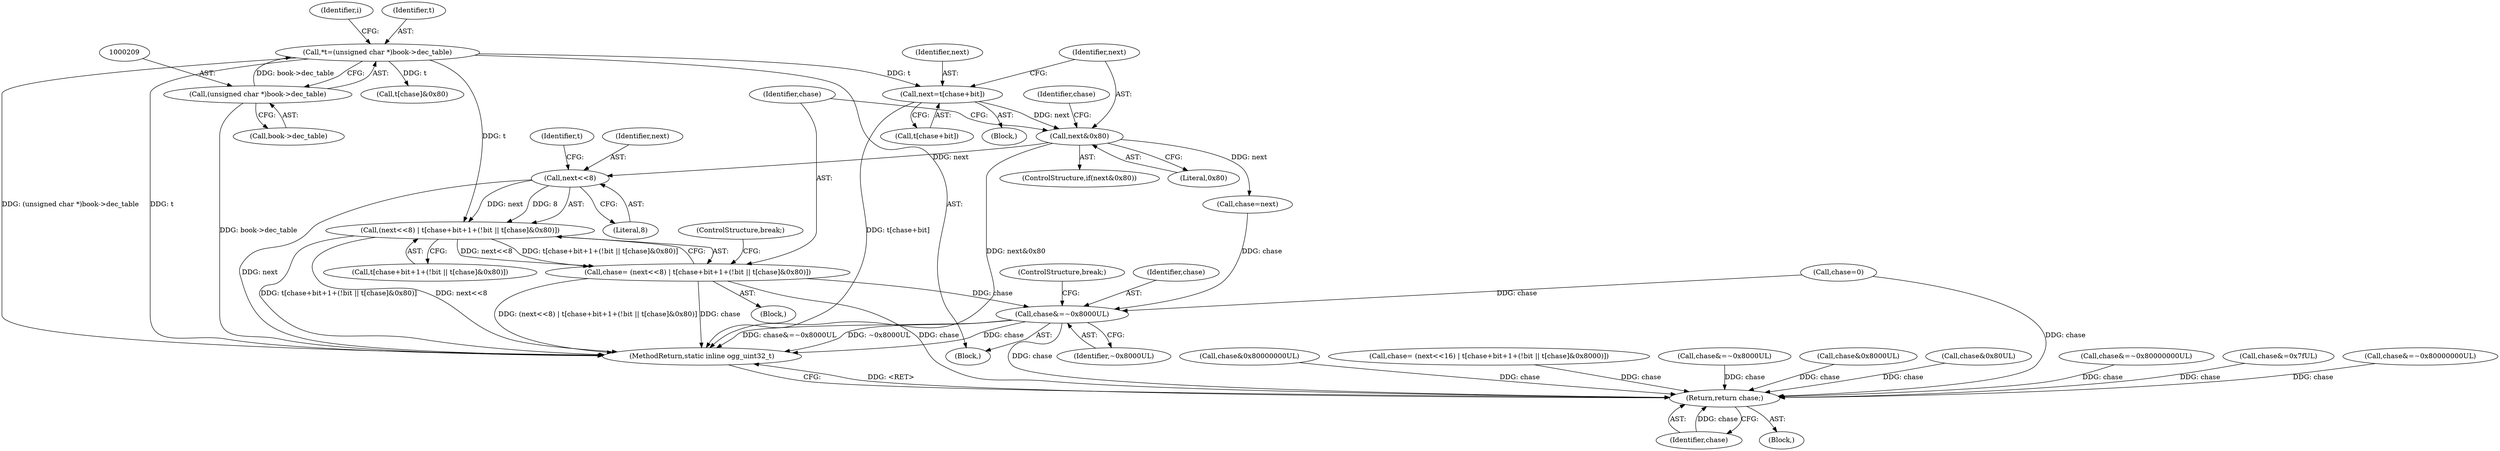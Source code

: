digraph "0_Android_eeb4e45d5683f88488c083ecf142dc89bc3f0b47_2@array" {
"1000246" [label="(Call,(next<<8) | t[chase+bit+1+(!bit || t[chase]&0x80)])"];
"1000247" [label="(Call,next<<8)"];
"1000240" [label="(Call,next&0x80)"];
"1000232" [label="(Call,next=t[chase+bit])"];
"1000206" [label="(Call,*t=(unsigned char *)book->dec_table)"];
"1000208" [label="(Call,(unsigned char *)book->dec_table)"];
"1000244" [label="(Call,chase= (next<<8) | t[chase+bit+1+(!bit || t[chase]&0x80)])"];
"1000270" [label="(Call,chase&=~0x8000UL)"];
"1000431" [label="(Return,return chase;)"];
"1000242" [label="(Literal,0x80)"];
"1000250" [label="(Call,t[chase+bit+1+(!bit || t[chase]&0x80)])"];
"1000413" [label="(Call,chase&0x80000000UL)"];
"1000243" [label="(Block,)"];
"1000247" [label="(Call,next<<8)"];
"1000246" [label="(Call,(next<<8) | t[chase+bit+1+(!bit || t[chase]&0x80)])"];
"1000267" [label="(Call,chase=next)"];
"1000232" [label="(Call,next=t[chase+bit])"];
"1000273" [label="(ControlStructure,break;)"];
"1000270" [label="(Call,chase&=~0x8000UL)"];
"1000215" [label="(Identifier,i)"];
"1000249" [label="(Literal,8)"];
"1000222" [label="(Block,)"];
"1000206" [label="(Call,*t=(unsigned char *)book->dec_table)"];
"1000248" [label="(Identifier,next)"];
"1000204" [label="(Block,)"];
"1000210" [label="(Call,book->dec_table)"];
"1000251" [label="(Identifier,t)"];
"1000432" [label="(Identifier,chase)"];
"1000353" [label="(Call,chase= (next<<16) | t[chase+bit+1+(!bit || t[chase]&0x8000)])"];
"1000271" [label="(Identifier,chase)"];
"1000308" [label="(Call,chase&=~0x8000UL)"];
"1000441" [label="(MethodReturn,static inline ogg_uint32_t)"];
"1000245" [label="(Identifier,chase)"];
"1000240" [label="(Call,next&0x80)"];
"1000266" [label="(ControlStructure,break;)"];
"1000207" [label="(Identifier,t)"];
"1000304" [label="(Call,chase&0x8000UL)"];
"1000233" [label="(Identifier,next)"];
"1000241" [label="(Identifier,next)"];
"1000244" [label="(Call,chase= (next<<8) | t[chase+bit+1+(!bit || t[chase]&0x80)])"];
"1000195" [label="(Call,chase&0x80UL)"];
"1000272" [label="(Identifier,~0x8000UL)"];
"1000268" [label="(Identifier,chase)"];
"1000115" [label="(Call,chase=0)"];
"1000261" [label="(Call,t[chase]&0x80)"];
"1000417" [label="(Call,chase&=~0x80000000UL)"];
"1000234" [label="(Call,t[chase+bit])"];
"1000431" [label="(Return,return chase;)"];
"1000208" [label="(Call,(unsigned char *)book->dec_table)"];
"1000199" [label="(Call,chase&=0x7fUL)"];
"1000379" [label="(Call,chase&=~0x80000000UL)"];
"1000239" [label="(ControlStructure,if(next&0x80))"];
"1000425" [label="(Block,)"];
"1000246" -> "1000244"  [label="AST: "];
"1000246" -> "1000250"  [label="CFG: "];
"1000247" -> "1000246"  [label="AST: "];
"1000250" -> "1000246"  [label="AST: "];
"1000244" -> "1000246"  [label="CFG: "];
"1000246" -> "1000441"  [label="DDG: t[chase+bit+1+(!bit || t[chase]&0x80)]"];
"1000246" -> "1000441"  [label="DDG: next<<8"];
"1000246" -> "1000244"  [label="DDG: next<<8"];
"1000246" -> "1000244"  [label="DDG: t[chase+bit+1+(!bit || t[chase]&0x80)]"];
"1000247" -> "1000246"  [label="DDG: next"];
"1000247" -> "1000246"  [label="DDG: 8"];
"1000206" -> "1000246"  [label="DDG: t"];
"1000247" -> "1000249"  [label="CFG: "];
"1000248" -> "1000247"  [label="AST: "];
"1000249" -> "1000247"  [label="AST: "];
"1000251" -> "1000247"  [label="CFG: "];
"1000247" -> "1000441"  [label="DDG: next"];
"1000240" -> "1000247"  [label="DDG: next"];
"1000240" -> "1000239"  [label="AST: "];
"1000240" -> "1000242"  [label="CFG: "];
"1000241" -> "1000240"  [label="AST: "];
"1000242" -> "1000240"  [label="AST: "];
"1000245" -> "1000240"  [label="CFG: "];
"1000268" -> "1000240"  [label="CFG: "];
"1000240" -> "1000441"  [label="DDG: next&0x80"];
"1000232" -> "1000240"  [label="DDG: next"];
"1000240" -> "1000267"  [label="DDG: next"];
"1000232" -> "1000222"  [label="AST: "];
"1000232" -> "1000234"  [label="CFG: "];
"1000233" -> "1000232"  [label="AST: "];
"1000234" -> "1000232"  [label="AST: "];
"1000241" -> "1000232"  [label="CFG: "];
"1000232" -> "1000441"  [label="DDG: t[chase+bit]"];
"1000206" -> "1000232"  [label="DDG: t"];
"1000206" -> "1000204"  [label="AST: "];
"1000206" -> "1000208"  [label="CFG: "];
"1000207" -> "1000206"  [label="AST: "];
"1000208" -> "1000206"  [label="AST: "];
"1000215" -> "1000206"  [label="CFG: "];
"1000206" -> "1000441"  [label="DDG: (unsigned char *)book->dec_table"];
"1000206" -> "1000441"  [label="DDG: t"];
"1000208" -> "1000206"  [label="DDG: book->dec_table"];
"1000206" -> "1000261"  [label="DDG: t"];
"1000208" -> "1000210"  [label="CFG: "];
"1000209" -> "1000208"  [label="AST: "];
"1000210" -> "1000208"  [label="AST: "];
"1000208" -> "1000441"  [label="DDG: book->dec_table"];
"1000244" -> "1000243"  [label="AST: "];
"1000245" -> "1000244"  [label="AST: "];
"1000266" -> "1000244"  [label="CFG: "];
"1000244" -> "1000441"  [label="DDG: chase"];
"1000244" -> "1000441"  [label="DDG: (next<<8) | t[chase+bit+1+(!bit || t[chase]&0x80)]"];
"1000244" -> "1000270"  [label="DDG: chase"];
"1000244" -> "1000431"  [label="DDG: chase"];
"1000270" -> "1000204"  [label="AST: "];
"1000270" -> "1000272"  [label="CFG: "];
"1000271" -> "1000270"  [label="AST: "];
"1000272" -> "1000270"  [label="AST: "];
"1000273" -> "1000270"  [label="CFG: "];
"1000270" -> "1000441"  [label="DDG: chase&=~0x8000UL"];
"1000270" -> "1000441"  [label="DDG: ~0x8000UL"];
"1000270" -> "1000441"  [label="DDG: chase"];
"1000267" -> "1000270"  [label="DDG: chase"];
"1000115" -> "1000270"  [label="DDG: chase"];
"1000270" -> "1000431"  [label="DDG: chase"];
"1000431" -> "1000425"  [label="AST: "];
"1000431" -> "1000432"  [label="CFG: "];
"1000432" -> "1000431"  [label="AST: "];
"1000441" -> "1000431"  [label="CFG: "];
"1000431" -> "1000441"  [label="DDG: <RET>"];
"1000432" -> "1000431"  [label="DDG: chase"];
"1000308" -> "1000431"  [label="DDG: chase"];
"1000199" -> "1000431"  [label="DDG: chase"];
"1000304" -> "1000431"  [label="DDG: chase"];
"1000417" -> "1000431"  [label="DDG: chase"];
"1000353" -> "1000431"  [label="DDG: chase"];
"1000195" -> "1000431"  [label="DDG: chase"];
"1000413" -> "1000431"  [label="DDG: chase"];
"1000379" -> "1000431"  [label="DDG: chase"];
"1000115" -> "1000431"  [label="DDG: chase"];
}
